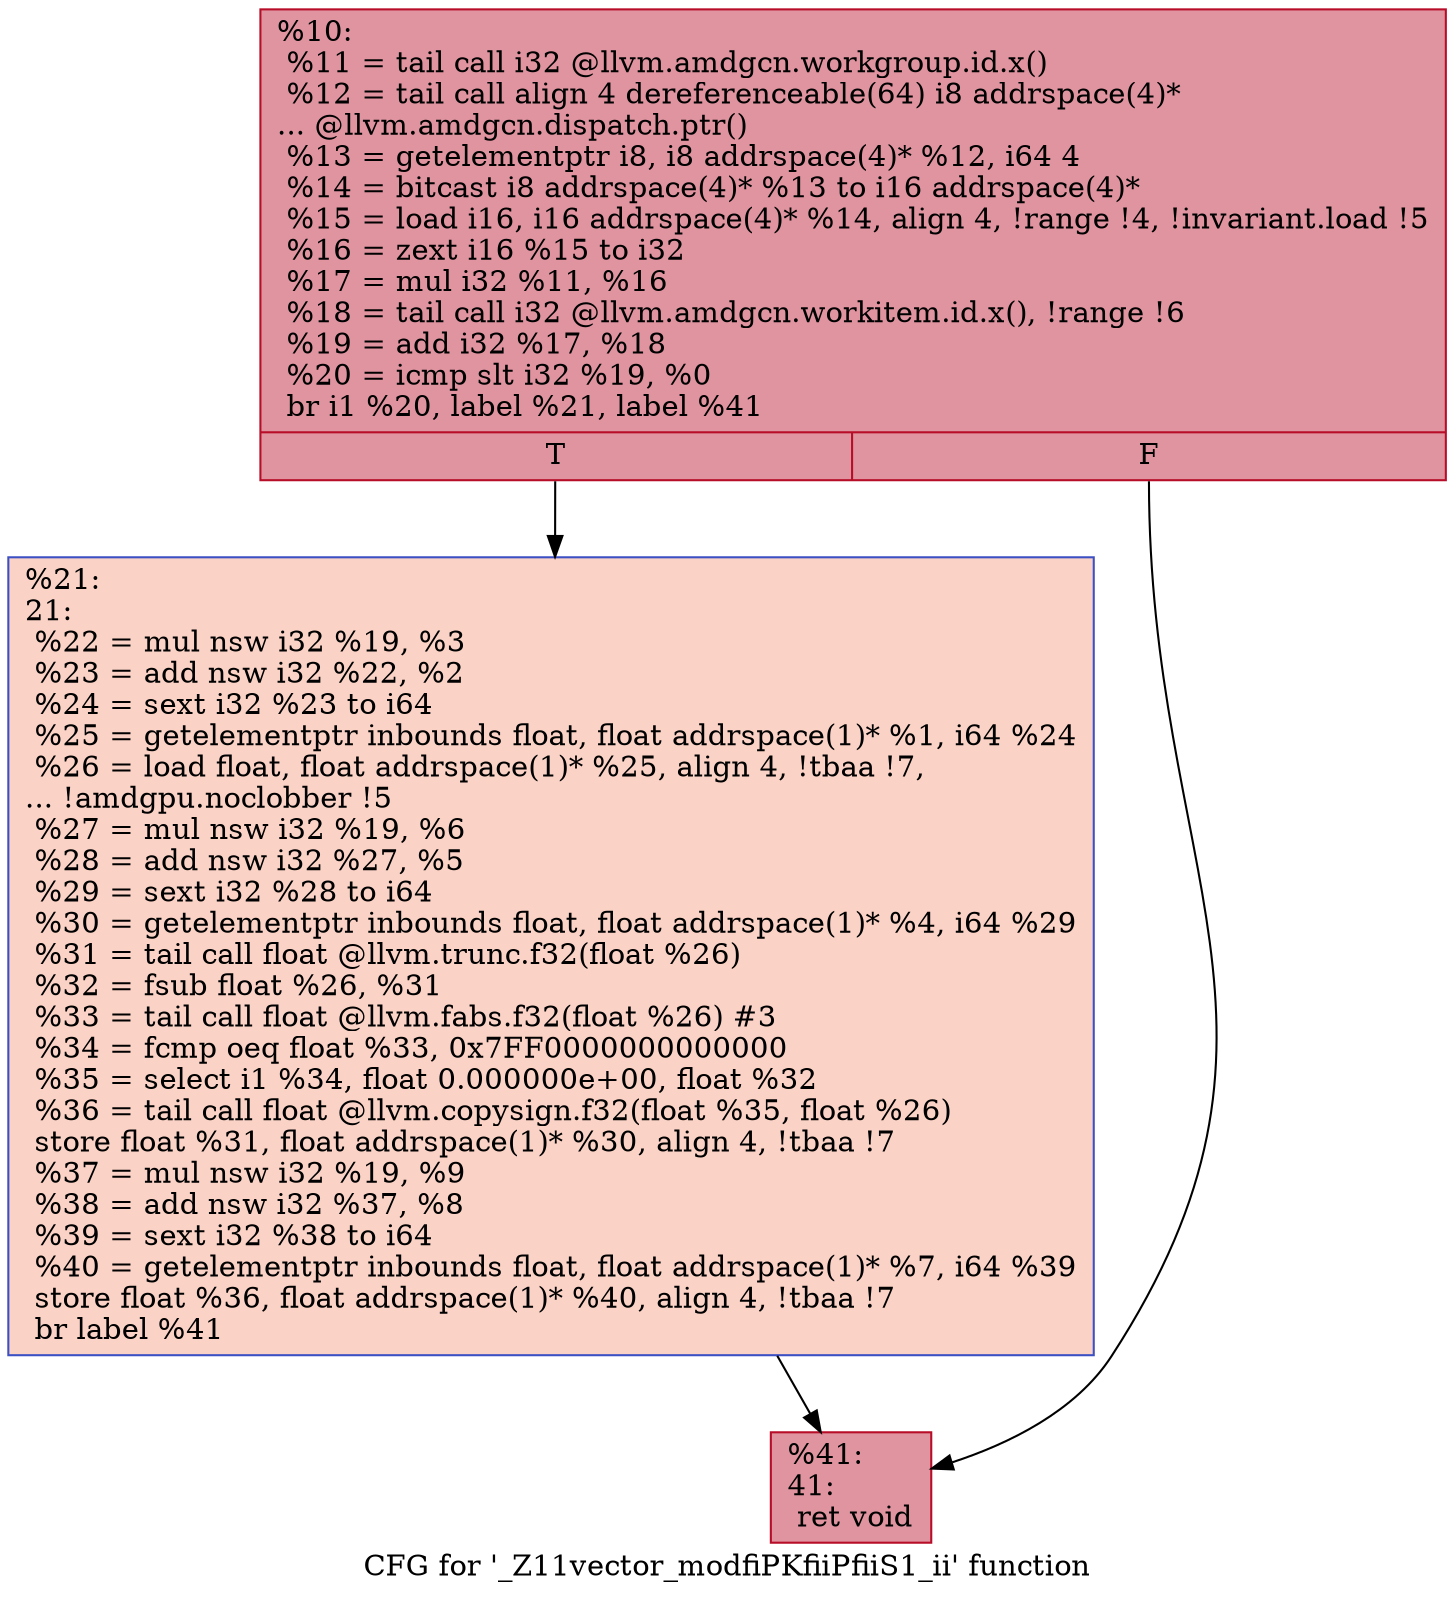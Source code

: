 digraph "CFG for '_Z11vector_modfiPKfiiPfiiS1_ii' function" {
	label="CFG for '_Z11vector_modfiPKfiiPfiiS1_ii' function";

	Node0x511aaf0 [shape=record,color="#b70d28ff", style=filled, fillcolor="#b70d2870",label="{%10:\l  %11 = tail call i32 @llvm.amdgcn.workgroup.id.x()\l  %12 = tail call align 4 dereferenceable(64) i8 addrspace(4)*\l... @llvm.amdgcn.dispatch.ptr()\l  %13 = getelementptr i8, i8 addrspace(4)* %12, i64 4\l  %14 = bitcast i8 addrspace(4)* %13 to i16 addrspace(4)*\l  %15 = load i16, i16 addrspace(4)* %14, align 4, !range !4, !invariant.load !5\l  %16 = zext i16 %15 to i32\l  %17 = mul i32 %11, %16\l  %18 = tail call i32 @llvm.amdgcn.workitem.id.x(), !range !6\l  %19 = add i32 %17, %18\l  %20 = icmp slt i32 %19, %0\l  br i1 %20, label %21, label %41\l|{<s0>T|<s1>F}}"];
	Node0x511aaf0:s0 -> Node0x511d5c0;
	Node0x511aaf0:s1 -> Node0x511d650;
	Node0x511d5c0 [shape=record,color="#3d50c3ff", style=filled, fillcolor="#f59c7d70",label="{%21:\l21:                                               \l  %22 = mul nsw i32 %19, %3\l  %23 = add nsw i32 %22, %2\l  %24 = sext i32 %23 to i64\l  %25 = getelementptr inbounds float, float addrspace(1)* %1, i64 %24\l  %26 = load float, float addrspace(1)* %25, align 4, !tbaa !7,\l... !amdgpu.noclobber !5\l  %27 = mul nsw i32 %19, %6\l  %28 = add nsw i32 %27, %5\l  %29 = sext i32 %28 to i64\l  %30 = getelementptr inbounds float, float addrspace(1)* %4, i64 %29\l  %31 = tail call float @llvm.trunc.f32(float %26)\l  %32 = fsub float %26, %31\l  %33 = tail call float @llvm.fabs.f32(float %26) #3\l  %34 = fcmp oeq float %33, 0x7FF0000000000000\l  %35 = select i1 %34, float 0.000000e+00, float %32\l  %36 = tail call float @llvm.copysign.f32(float %35, float %26)\l  store float %31, float addrspace(1)* %30, align 4, !tbaa !7\l  %37 = mul nsw i32 %19, %9\l  %38 = add nsw i32 %37, %8\l  %39 = sext i32 %38 to i64\l  %40 = getelementptr inbounds float, float addrspace(1)* %7, i64 %39\l  store float %36, float addrspace(1)* %40, align 4, !tbaa !7\l  br label %41\l}"];
	Node0x511d5c0 -> Node0x511d650;
	Node0x511d650 [shape=record,color="#b70d28ff", style=filled, fillcolor="#b70d2870",label="{%41:\l41:                                               \l  ret void\l}"];
}
